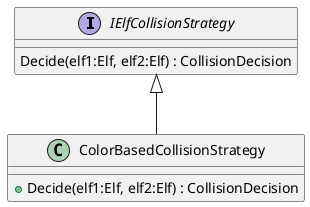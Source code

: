 @startuml
interface IElfCollisionStrategy {
    Decide(elf1:Elf, elf2:Elf) : CollisionDecision
}
class ColorBasedCollisionStrategy {
    + Decide(elf1:Elf, elf2:Elf) : CollisionDecision
}
IElfCollisionStrategy <|-- ColorBasedCollisionStrategy
@enduml
